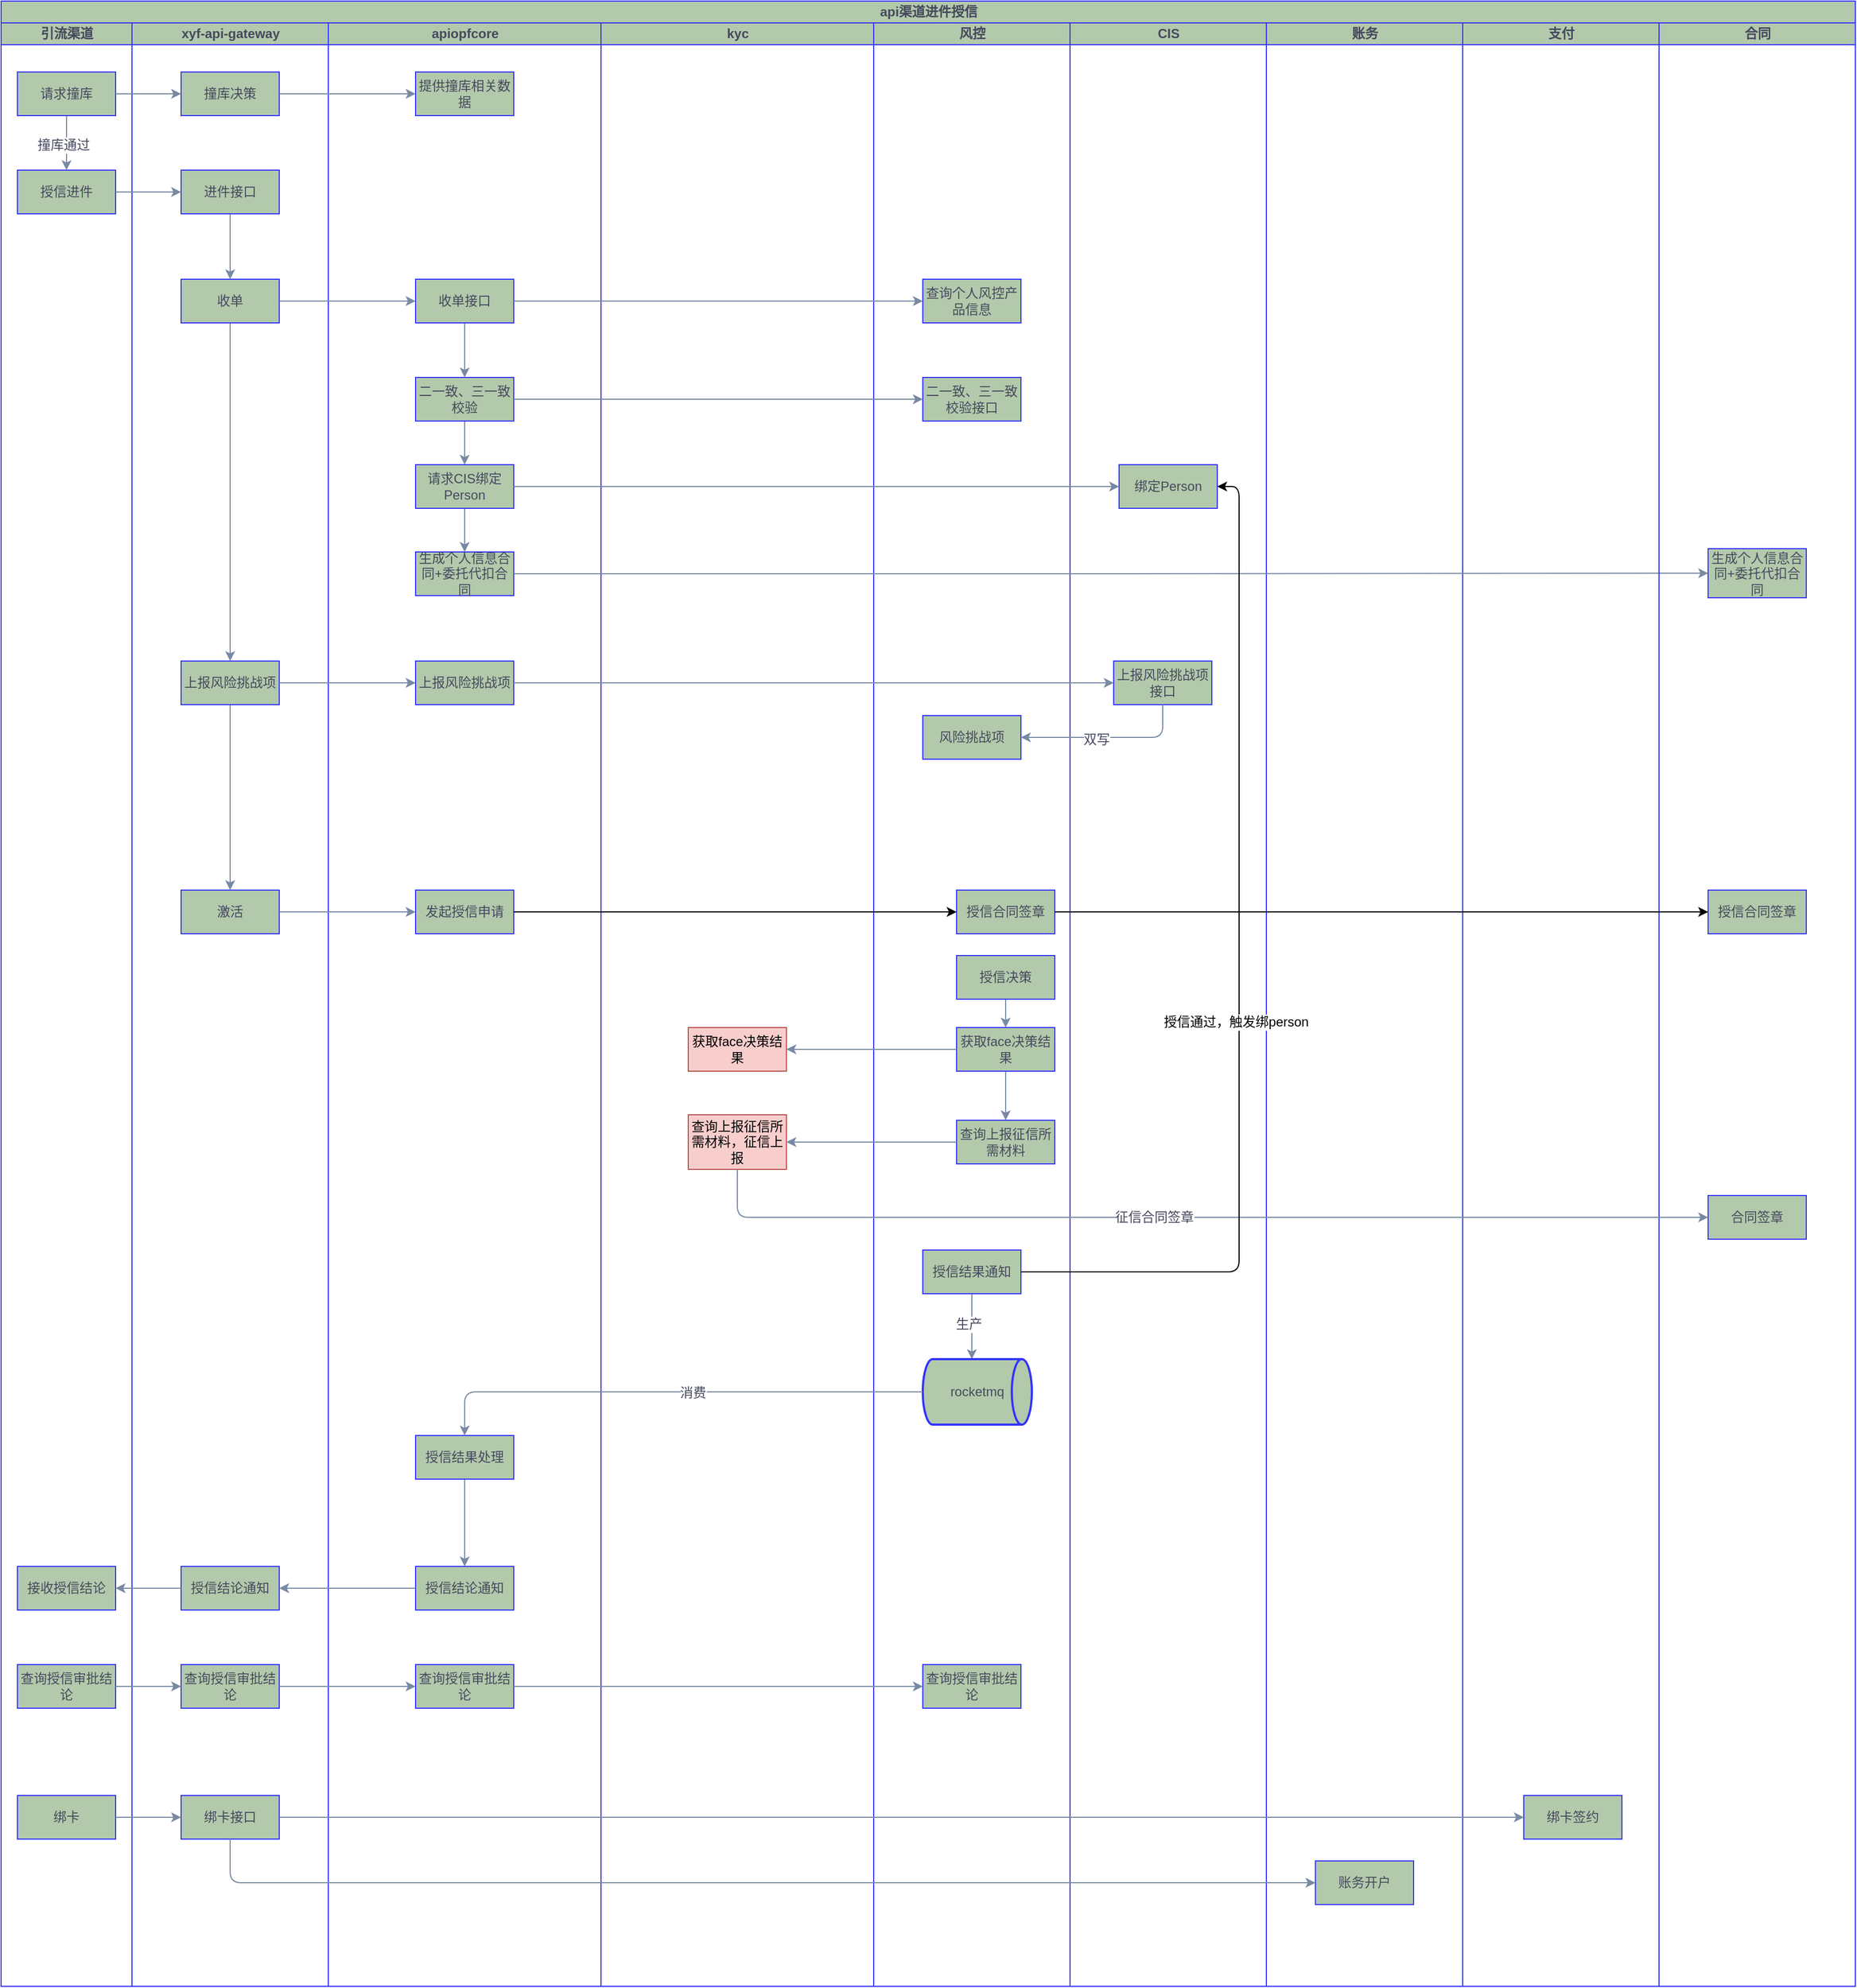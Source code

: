 <mxfile version="28.2.7">
  <diagram id="prtHgNgQTEPvFCAcTncT" name="Page-1">
    <mxGraphModel dx="1741" dy="1065" grid="1" gridSize="10" guides="1" tooltips="1" connect="1" arrows="1" fold="1" page="1" pageScale="1" pageWidth="827" pageHeight="1169" math="0" shadow="0">
      <root>
        <mxCell id="0" />
        <mxCell id="1" parent="0" />
        <mxCell id="0aJKDV-4UEbGTjIscSVI-1" value="api渠道进件授信" style="swimlane;childLayout=stackLayout;resizeParent=1;resizeParentMax=0;startSize=20;html=1;labelBackgroundColor=none;fillColor=#B2C9AB;strokeColor=#3333FF;fontColor=#46495D;" parent="1" vertex="1">
          <mxGeometry x="234.0" y="105" width="1700" height="1820" as="geometry" />
        </mxCell>
        <mxCell id="0aJKDV-4UEbGTjIscSVI-2" value="引流渠道" style="swimlane;startSize=20;html=1;labelBackgroundColor=none;fillColor=#B2C9AB;strokeColor=#3333FF;fontColor=#46495D;" parent="0aJKDV-4UEbGTjIscSVI-1" vertex="1">
          <mxGeometry y="20" width="120" height="1800" as="geometry" />
        </mxCell>
        <mxCell id="0aJKDV-4UEbGTjIscSVI-20" style="edgeStyle=orthogonalEdgeStyle;rounded=0;orthogonalLoop=1;jettySize=auto;html=1;entryX=0.5;entryY=0;entryDx=0;entryDy=0;strokeColor=#788AA3;fontFamily=Helvetica;fontSize=12;fontColor=#46495D;startSize=20;fillColor=#B2C9AB;" parent="0aJKDV-4UEbGTjIscSVI-2" source="0aJKDV-4UEbGTjIscSVI-12" target="0aJKDV-4UEbGTjIscSVI-19" edge="1">
          <mxGeometry relative="1" as="geometry" />
        </mxCell>
        <mxCell id="0aJKDV-4UEbGTjIscSVI-21" value="撞库通过" style="edgeLabel;html=1;align=center;verticalAlign=middle;resizable=0;points=[];fontSize=12;fontFamily=Helvetica;fontColor=#46495D;" parent="0aJKDV-4UEbGTjIscSVI-20" vertex="1" connectable="0">
          <mxGeometry x="0.05" y="-3" relative="1" as="geometry">
            <mxPoint as="offset" />
          </mxGeometry>
        </mxCell>
        <mxCell id="0aJKDV-4UEbGTjIscSVI-12" value="请求撞库" style="rounded=0;whiteSpace=wrap;html=1;labelBackgroundColor=none;strokeColor=#3333FF;align=center;verticalAlign=middle;fontFamily=Helvetica;fontSize=12;fontColor=#46495D;startSize=20;fillColor=#B2C9AB;" parent="0aJKDV-4UEbGTjIscSVI-2" vertex="1">
          <mxGeometry x="15.0" y="45" width="90" height="40" as="geometry" />
        </mxCell>
        <mxCell id="0aJKDV-4UEbGTjIscSVI-19" value="授信进件" style="rounded=0;whiteSpace=wrap;html=1;labelBackgroundColor=none;strokeColor=#3333FF;align=center;verticalAlign=middle;fontFamily=Helvetica;fontSize=12;fontColor=#46495D;startSize=20;fillColor=#B2C9AB;" parent="0aJKDV-4UEbGTjIscSVI-2" vertex="1">
          <mxGeometry x="15.0" y="135" width="90" height="40" as="geometry" />
        </mxCell>
        <mxCell id="0aJKDV-4UEbGTjIscSVI-86" value="接收授信结论" style="rounded=0;whiteSpace=wrap;html=1;labelBackgroundColor=none;strokeColor=#3333FF;align=center;verticalAlign=middle;fontFamily=Helvetica;fontSize=12;fontColor=#46495D;startSize=20;fillColor=#B2C9AB;" parent="0aJKDV-4UEbGTjIscSVI-2" vertex="1">
          <mxGeometry x="15.0" y="1415" width="90" height="40" as="geometry" />
        </mxCell>
        <mxCell id="0aJKDV-4UEbGTjIscSVI-89" value="查询授信审批结论" style="rounded=0;whiteSpace=wrap;html=1;labelBackgroundColor=none;strokeColor=#3333FF;align=center;verticalAlign=middle;fontFamily=Helvetica;fontSize=12;fontColor=#46495D;startSize=20;fillColor=#B2C9AB;" parent="0aJKDV-4UEbGTjIscSVI-2" vertex="1">
          <mxGeometry x="15.0" y="1505" width="90" height="40" as="geometry" />
        </mxCell>
        <mxCell id="0aJKDV-4UEbGTjIscSVI-97" value="绑卡" style="rounded=0;whiteSpace=wrap;html=1;labelBackgroundColor=none;strokeColor=#3333FF;align=center;verticalAlign=middle;fontFamily=Helvetica;fontSize=12;fontColor=#46495D;startSize=20;fillColor=#B2C9AB;" parent="0aJKDV-4UEbGTjIscSVI-2" vertex="1">
          <mxGeometry x="15.0" y="1625" width="90" height="40" as="geometry" />
        </mxCell>
        <mxCell id="0aJKDV-4UEbGTjIscSVI-3" value="xyf-api-gateway" style="swimlane;startSize=20;html=1;labelBackgroundColor=none;fillColor=#B2C9AB;strokeColor=#3333FF;fontColor=#46495D;" parent="0aJKDV-4UEbGTjIscSVI-1" vertex="1">
          <mxGeometry x="120" y="20" width="180" height="1800" as="geometry" />
        </mxCell>
        <mxCell id="0aJKDV-4UEbGTjIscSVI-15" value="撞库决策" style="rounded=0;whiteSpace=wrap;html=1;labelBackgroundColor=none;strokeColor=#3333FF;align=center;verticalAlign=middle;fontFamily=Helvetica;fontSize=12;fontColor=#46495D;startSize=20;fillColor=#B2C9AB;" parent="0aJKDV-4UEbGTjIscSVI-3" vertex="1">
          <mxGeometry x="45.0" y="45" width="90" height="40" as="geometry" />
        </mxCell>
        <mxCell id="0aJKDV-4UEbGTjIscSVI-25" value="" style="edgeStyle=orthogonalEdgeStyle;rounded=0;orthogonalLoop=1;jettySize=auto;html=1;strokeColor=#788AA3;fontFamily=Helvetica;fontSize=12;fontColor=#46495D;startSize=20;fillColor=#B2C9AB;" parent="0aJKDV-4UEbGTjIscSVI-3" source="0aJKDV-4UEbGTjIscSVI-22" target="0aJKDV-4UEbGTjIscSVI-24" edge="1">
          <mxGeometry relative="1" as="geometry" />
        </mxCell>
        <mxCell id="0aJKDV-4UEbGTjIscSVI-22" value="进件接口" style="rounded=0;whiteSpace=wrap;html=1;labelBackgroundColor=none;strokeColor=#3333FF;align=center;verticalAlign=middle;fontFamily=Helvetica;fontSize=12;fontColor=#46495D;startSize=20;fillColor=#B2C9AB;" parent="0aJKDV-4UEbGTjIscSVI-3" vertex="1">
          <mxGeometry x="45.0" y="135" width="90" height="40" as="geometry" />
        </mxCell>
        <mxCell id="0aJKDV-4UEbGTjIscSVI-27" value="" style="edgeStyle=orthogonalEdgeStyle;rounded=0;orthogonalLoop=1;jettySize=auto;html=1;strokeColor=#788AA3;fontFamily=Helvetica;fontSize=12;fontColor=#46495D;startSize=20;fillColor=#B2C9AB;" parent="0aJKDV-4UEbGTjIscSVI-3" source="0aJKDV-4UEbGTjIscSVI-24" target="0aJKDV-4UEbGTjIscSVI-26" edge="1">
          <mxGeometry relative="1" as="geometry" />
        </mxCell>
        <mxCell id="0aJKDV-4UEbGTjIscSVI-24" value="收单" style="rounded=0;whiteSpace=wrap;html=1;labelBackgroundColor=none;strokeColor=#3333FF;align=center;verticalAlign=middle;fontFamily=Helvetica;fontSize=12;fontColor=#46495D;startSize=20;fillColor=#B2C9AB;" parent="0aJKDV-4UEbGTjIscSVI-3" vertex="1">
          <mxGeometry x="45.0" y="235" width="90" height="40" as="geometry" />
        </mxCell>
        <mxCell id="0aJKDV-4UEbGTjIscSVI-29" value="" style="edgeStyle=orthogonalEdgeStyle;rounded=0;orthogonalLoop=1;jettySize=auto;html=1;strokeColor=#788AA3;fontFamily=Helvetica;fontSize=12;fontColor=#46495D;startSize=20;fillColor=#B2C9AB;" parent="0aJKDV-4UEbGTjIscSVI-3" source="0aJKDV-4UEbGTjIscSVI-26" target="0aJKDV-4UEbGTjIscSVI-28" edge="1">
          <mxGeometry relative="1" as="geometry" />
        </mxCell>
        <mxCell id="0aJKDV-4UEbGTjIscSVI-26" value="上报风险挑战项" style="rounded=0;whiteSpace=wrap;html=1;labelBackgroundColor=none;strokeColor=#3333FF;align=center;verticalAlign=middle;fontFamily=Helvetica;fontSize=12;fontColor=#46495D;startSize=20;fillColor=#B2C9AB;" parent="0aJKDV-4UEbGTjIscSVI-3" vertex="1">
          <mxGeometry x="45.0" y="585" width="90" height="40" as="geometry" />
        </mxCell>
        <mxCell id="0aJKDV-4UEbGTjIscSVI-28" value="激活" style="rounded=0;whiteSpace=wrap;html=1;labelBackgroundColor=none;strokeColor=#3333FF;align=center;verticalAlign=middle;fontFamily=Helvetica;fontSize=12;fontColor=#46495D;startSize=20;fillColor=#B2C9AB;" parent="0aJKDV-4UEbGTjIscSVI-3" vertex="1">
          <mxGeometry x="45.0" y="795" width="90" height="40" as="geometry" />
        </mxCell>
        <mxCell id="0aJKDV-4UEbGTjIscSVI-84" value="授信结论通知" style="rounded=0;whiteSpace=wrap;html=1;labelBackgroundColor=none;strokeColor=#3333FF;align=center;verticalAlign=middle;fontFamily=Helvetica;fontSize=12;fontColor=#46495D;startSize=20;fillColor=#B2C9AB;" parent="0aJKDV-4UEbGTjIscSVI-3" vertex="1">
          <mxGeometry x="45.0" y="1415" width="90" height="40" as="geometry" />
        </mxCell>
        <mxCell id="0aJKDV-4UEbGTjIscSVI-90" value="查询授信审批结论" style="rounded=0;whiteSpace=wrap;html=1;labelBackgroundColor=none;strokeColor=#3333FF;align=center;verticalAlign=middle;fontFamily=Helvetica;fontSize=12;fontColor=#46495D;startSize=20;fillColor=#B2C9AB;" parent="0aJKDV-4UEbGTjIscSVI-3" vertex="1">
          <mxGeometry x="45.0" y="1505" width="90" height="40" as="geometry" />
        </mxCell>
        <mxCell id="0aJKDV-4UEbGTjIscSVI-98" value="绑卡接口" style="rounded=0;whiteSpace=wrap;html=1;labelBackgroundColor=none;strokeColor=#3333FF;align=center;verticalAlign=middle;fontFamily=Helvetica;fontSize=12;fontColor=#46495D;startSize=20;fillColor=#B2C9AB;" parent="0aJKDV-4UEbGTjIscSVI-3" vertex="1">
          <mxGeometry x="45.0" y="1625" width="90" height="40" as="geometry" />
        </mxCell>
        <mxCell id="0aJKDV-4UEbGTjIscSVI-4" value="apiopfcore" style="swimlane;startSize=20;html=1;labelBackgroundColor=none;fillColor=#B2C9AB;strokeColor=#3333FF;fontColor=#46495D;" parent="0aJKDV-4UEbGTjIscSVI-1" vertex="1">
          <mxGeometry x="300" y="20" width="250" height="1800" as="geometry" />
        </mxCell>
        <mxCell id="0aJKDV-4UEbGTjIscSVI-16" value="提供撞库相关数据" style="rounded=0;whiteSpace=wrap;html=1;labelBackgroundColor=none;strokeColor=#3333FF;align=center;verticalAlign=middle;fontFamily=Helvetica;fontSize=12;fontColor=#46495D;startSize=20;fillColor=#B2C9AB;" parent="0aJKDV-4UEbGTjIscSVI-4" vertex="1">
          <mxGeometry x="80.0" y="45" width="90" height="40" as="geometry" />
        </mxCell>
        <mxCell id="0aJKDV-4UEbGTjIscSVI-35" value="" style="edgeStyle=orthogonalEdgeStyle;shape=connector;curved=0;rounded=1;orthogonalLoop=1;jettySize=auto;html=1;labelBackgroundColor=default;strokeColor=#788AA3;align=center;verticalAlign=middle;fontFamily=Helvetica;fontSize=12;fontColor=#46495D;endArrow=classic;startSize=20;fillColor=#B2C9AB;" parent="0aJKDV-4UEbGTjIscSVI-4" source="0aJKDV-4UEbGTjIscSVI-30" target="0aJKDV-4UEbGTjIscSVI-34" edge="1">
          <mxGeometry relative="1" as="geometry" />
        </mxCell>
        <mxCell id="0aJKDV-4UEbGTjIscSVI-30" value="收单接口" style="rounded=0;whiteSpace=wrap;html=1;labelBackgroundColor=none;strokeColor=#3333FF;align=center;verticalAlign=middle;fontFamily=Helvetica;fontSize=12;fontColor=#46495D;startSize=20;fillColor=#B2C9AB;" parent="0aJKDV-4UEbGTjIscSVI-4" vertex="1">
          <mxGeometry x="80.0" y="235" width="90" height="40" as="geometry" />
        </mxCell>
        <mxCell id="0aJKDV-4UEbGTjIscSVI-38" style="edgeStyle=orthogonalEdgeStyle;shape=connector;curved=0;rounded=1;orthogonalLoop=1;jettySize=auto;html=1;labelBackgroundColor=default;strokeColor=#788AA3;align=center;verticalAlign=middle;fontFamily=Helvetica;fontSize=12;fontColor=#46495D;endArrow=classic;startSize=20;fillColor=#B2C9AB;" parent="0aJKDV-4UEbGTjIscSVI-4" source="0aJKDV-4UEbGTjIscSVI-34" edge="1">
          <mxGeometry relative="1" as="geometry">
            <mxPoint x="125.0" y="405" as="targetPoint" />
          </mxGeometry>
        </mxCell>
        <mxCell id="0aJKDV-4UEbGTjIscSVI-34" value="二一致、三一致校验" style="rounded=0;whiteSpace=wrap;html=1;labelBackgroundColor=none;strokeColor=#3333FF;align=center;verticalAlign=middle;fontFamily=Helvetica;fontSize=12;fontColor=#46495D;startSize=20;fillColor=#B2C9AB;" parent="0aJKDV-4UEbGTjIscSVI-4" vertex="1">
          <mxGeometry x="80.0" y="325" width="90" height="40" as="geometry" />
        </mxCell>
        <mxCell id="0aJKDV-4UEbGTjIscSVI-43" style="edgeStyle=orthogonalEdgeStyle;shape=connector;curved=0;rounded=1;orthogonalLoop=1;jettySize=auto;html=1;entryX=0.5;entryY=0;entryDx=0;entryDy=0;labelBackgroundColor=default;strokeColor=#788AA3;align=center;verticalAlign=middle;fontFamily=Helvetica;fontSize=12;fontColor=#46495D;endArrow=classic;startSize=20;fillColor=#B2C9AB;" parent="0aJKDV-4UEbGTjIscSVI-4" source="0aJKDV-4UEbGTjIscSVI-39" target="0aJKDV-4UEbGTjIscSVI-42" edge="1">
          <mxGeometry relative="1" as="geometry" />
        </mxCell>
        <mxCell id="0aJKDV-4UEbGTjIscSVI-39" value="请求CIS绑定Person" style="rounded=0;whiteSpace=wrap;html=1;labelBackgroundColor=none;strokeColor=#3333FF;align=center;verticalAlign=middle;fontFamily=Helvetica;fontSize=12;fontColor=#46495D;startSize=20;fillColor=#B2C9AB;" parent="0aJKDV-4UEbGTjIscSVI-4" vertex="1">
          <mxGeometry x="80.0" y="405" width="90" height="40" as="geometry" />
        </mxCell>
        <mxCell id="0aJKDV-4UEbGTjIscSVI-42" value="生成个人信息合同+委托代扣合同" style="rounded=0;whiteSpace=wrap;html=1;labelBackgroundColor=none;strokeColor=#3333FF;align=center;verticalAlign=middle;fontFamily=Helvetica;fontSize=12;fontColor=#46495D;startSize=20;fillColor=#B2C9AB;" parent="0aJKDV-4UEbGTjIscSVI-4" vertex="1">
          <mxGeometry x="80.0" y="485" width="90" height="40" as="geometry" />
        </mxCell>
        <mxCell id="0aJKDV-4UEbGTjIscSVI-47" value="上报风险挑战项" style="rounded=0;whiteSpace=wrap;html=1;labelBackgroundColor=none;strokeColor=#3333FF;align=center;verticalAlign=middle;fontFamily=Helvetica;fontSize=12;fontColor=#46495D;startSize=20;fillColor=#B2C9AB;" parent="0aJKDV-4UEbGTjIscSVI-4" vertex="1">
          <mxGeometry x="80.0" y="585" width="90" height="40" as="geometry" />
        </mxCell>
        <mxCell id="0aJKDV-4UEbGTjIscSVI-53" value="发起授信申请" style="rounded=0;whiteSpace=wrap;html=1;labelBackgroundColor=none;strokeColor=#3333FF;align=center;verticalAlign=middle;fontFamily=Helvetica;fontSize=12;fontColor=#46495D;startSize=20;fillColor=#B2C9AB;" parent="0aJKDV-4UEbGTjIscSVI-4" vertex="1">
          <mxGeometry x="80.0" y="795" width="90" height="40" as="geometry" />
        </mxCell>
        <mxCell id="0aJKDV-4UEbGTjIscSVI-83" value="" style="edgeStyle=orthogonalEdgeStyle;shape=connector;curved=0;rounded=1;orthogonalLoop=1;jettySize=auto;html=1;labelBackgroundColor=default;strokeColor=#788AA3;align=center;verticalAlign=middle;fontFamily=Helvetica;fontSize=12;fontColor=#46495D;endArrow=classic;startSize=20;fillColor=#B2C9AB;" parent="0aJKDV-4UEbGTjIscSVI-4" source="0aJKDV-4UEbGTjIscSVI-77" target="0aJKDV-4UEbGTjIscSVI-82" edge="1">
          <mxGeometry relative="1" as="geometry" />
        </mxCell>
        <mxCell id="0aJKDV-4UEbGTjIscSVI-77" value="授信结果处理" style="rounded=0;whiteSpace=wrap;html=1;labelBackgroundColor=none;strokeColor=#3333FF;align=center;verticalAlign=middle;fontFamily=Helvetica;fontSize=12;fontColor=#46495D;startSize=20;fillColor=#B2C9AB;" parent="0aJKDV-4UEbGTjIscSVI-4" vertex="1">
          <mxGeometry x="80.0" y="1295" width="90" height="40" as="geometry" />
        </mxCell>
        <mxCell id="0aJKDV-4UEbGTjIscSVI-82" value="授信结论通知" style="rounded=0;whiteSpace=wrap;html=1;labelBackgroundColor=none;strokeColor=#3333FF;align=center;verticalAlign=middle;fontFamily=Helvetica;fontSize=12;fontColor=#46495D;startSize=20;fillColor=#B2C9AB;" parent="0aJKDV-4UEbGTjIscSVI-4" vertex="1">
          <mxGeometry x="80.0" y="1415" width="90" height="40" as="geometry" />
        </mxCell>
        <mxCell id="0aJKDV-4UEbGTjIscSVI-92" value="查询授信审批结论" style="rounded=0;whiteSpace=wrap;html=1;labelBackgroundColor=none;strokeColor=#3333FF;align=center;verticalAlign=middle;fontFamily=Helvetica;fontSize=12;fontColor=#46495D;startSize=20;fillColor=#B2C9AB;" parent="0aJKDV-4UEbGTjIscSVI-4" vertex="1">
          <mxGeometry x="80.0" y="1505" width="90" height="40" as="geometry" />
        </mxCell>
        <mxCell id="0aJKDV-4UEbGTjIscSVI-57" value="kyc" style="swimlane;startSize=20;html=1;labelBackgroundColor=none;fillColor=#B2C9AB;strokeColor=#3333FF;fontColor=#46495D;" parent="0aJKDV-4UEbGTjIscSVI-1" vertex="1">
          <mxGeometry x="550" y="20" width="250" height="1800" as="geometry" />
        </mxCell>
        <mxCell id="0aJKDV-4UEbGTjIscSVI-58" value="获取face决策结果" style="rounded=0;whiteSpace=wrap;html=1;labelBackgroundColor=none;strokeColor=#b85450;align=center;verticalAlign=middle;fontFamily=Helvetica;fontSize=12;startSize=20;fillColor=#f8cecc;" parent="0aJKDV-4UEbGTjIscSVI-57" vertex="1">
          <mxGeometry x="80.0" y="921" width="90" height="40" as="geometry" />
        </mxCell>
        <mxCell id="0aJKDV-4UEbGTjIscSVI-59" value="查询上报征信所需材料，征信上报" style="rounded=0;whiteSpace=wrap;html=1;labelBackgroundColor=none;strokeColor=#b85450;align=center;verticalAlign=middle;fontFamily=Helvetica;fontSize=12;startSize=20;fillColor=#f8cecc;" parent="0aJKDV-4UEbGTjIscSVI-57" vertex="1">
          <mxGeometry x="80" y="1001" width="90" height="50" as="geometry" />
        </mxCell>
        <mxCell id="0aJKDV-4UEbGTjIscSVI-6" value="风控" style="swimlane;startSize=20;html=1;labelBackgroundColor=none;fillColor=#B2C9AB;strokeColor=#3333FF;fontColor=#46495D;" parent="0aJKDV-4UEbGTjIscSVI-1" vertex="1">
          <mxGeometry x="800" y="20" width="180" height="1800" as="geometry" />
        </mxCell>
        <mxCell id="0aJKDV-4UEbGTjIscSVI-32" value="查询个人风控产品信息" style="rounded=0;whiteSpace=wrap;html=1;labelBackgroundColor=none;strokeColor=#3333FF;align=center;verticalAlign=middle;fontFamily=Helvetica;fontSize=12;fontColor=#46495D;startSize=20;fillColor=#B2C9AB;" parent="0aJKDV-4UEbGTjIscSVI-6" vertex="1">
          <mxGeometry x="45.0" y="235" width="90" height="40" as="geometry" />
        </mxCell>
        <mxCell id="0aJKDV-4UEbGTjIscSVI-36" value="二一致、三一致校验接口" style="rounded=0;whiteSpace=wrap;html=1;labelBackgroundColor=none;strokeColor=#3333FF;align=center;verticalAlign=middle;fontFamily=Helvetica;fontSize=12;fontColor=#46495D;startSize=20;fillColor=#B2C9AB;" parent="0aJKDV-4UEbGTjIscSVI-6" vertex="1">
          <mxGeometry x="45.0" y="325" width="90" height="40" as="geometry" />
        </mxCell>
        <mxCell id="0aJKDV-4UEbGTjIscSVI-50" value="风险挑战项" style="rounded=0;whiteSpace=wrap;html=1;labelBackgroundColor=none;strokeColor=#3333FF;align=center;verticalAlign=middle;fontFamily=Helvetica;fontSize=12;fontColor=#46495D;startSize=20;fillColor=#B2C9AB;" parent="0aJKDV-4UEbGTjIscSVI-6" vertex="1">
          <mxGeometry x="45.0" y="635" width="90" height="40" as="geometry" />
        </mxCell>
        <mxCell id="0aJKDV-4UEbGTjIscSVI-63" style="edgeStyle=orthogonalEdgeStyle;shape=connector;curved=0;rounded=1;orthogonalLoop=1;jettySize=auto;html=1;entryX=0.5;entryY=0;entryDx=0;entryDy=0;labelBackgroundColor=default;strokeColor=#788AA3;align=center;verticalAlign=middle;fontFamily=Helvetica;fontSize=12;fontColor=#46495D;endArrow=classic;startSize=20;fillColor=#B2C9AB;" parent="0aJKDV-4UEbGTjIscSVI-6" source="0aJKDV-4UEbGTjIscSVI-55" target="0aJKDV-4UEbGTjIscSVI-61" edge="1">
          <mxGeometry relative="1" as="geometry" />
        </mxCell>
        <mxCell id="0aJKDV-4UEbGTjIscSVI-55" value="授信决策" style="rounded=0;whiteSpace=wrap;html=1;labelBackgroundColor=none;strokeColor=#3333FF;align=center;verticalAlign=middle;fontFamily=Helvetica;fontSize=12;fontColor=#46495D;startSize=20;fillColor=#B2C9AB;" parent="0aJKDV-4UEbGTjIscSVI-6" vertex="1">
          <mxGeometry x="76.0" y="855" width="90" height="40" as="geometry" />
        </mxCell>
        <mxCell id="0aJKDV-4UEbGTjIscSVI-67" style="edgeStyle=orthogonalEdgeStyle;shape=connector;curved=0;rounded=1;orthogonalLoop=1;jettySize=auto;html=1;entryX=0.5;entryY=0;entryDx=0;entryDy=0;labelBackgroundColor=default;strokeColor=#788AA3;align=center;verticalAlign=middle;fontFamily=Helvetica;fontSize=12;fontColor=#46495D;endArrow=classic;startSize=20;fillColor=#B2C9AB;" parent="0aJKDV-4UEbGTjIscSVI-6" source="0aJKDV-4UEbGTjIscSVI-61" target="0aJKDV-4UEbGTjIscSVI-66" edge="1">
          <mxGeometry relative="1" as="geometry" />
        </mxCell>
        <mxCell id="0aJKDV-4UEbGTjIscSVI-61" value="获取face决策结果" style="rounded=0;whiteSpace=wrap;html=1;labelBackgroundColor=none;strokeColor=#3333FF;align=center;verticalAlign=middle;fontFamily=Helvetica;fontSize=12;fontColor=#46495D;startSize=20;fillColor=#B2C9AB;" parent="0aJKDV-4UEbGTjIscSVI-6" vertex="1">
          <mxGeometry x="76.0" y="921" width="90" height="40" as="geometry" />
        </mxCell>
        <mxCell id="0aJKDV-4UEbGTjIscSVI-66" value="查询上报征信所需材料" style="rounded=0;whiteSpace=wrap;html=1;labelBackgroundColor=none;strokeColor=#3333FF;align=center;verticalAlign=middle;fontFamily=Helvetica;fontSize=12;fontColor=#46495D;startSize=20;fillColor=#B2C9AB;" parent="0aJKDV-4UEbGTjIscSVI-6" vertex="1">
          <mxGeometry x="76.0" y="1006" width="90" height="40" as="geometry" />
        </mxCell>
        <mxCell id="0aJKDV-4UEbGTjIscSVI-74" value="" style="edgeStyle=orthogonalEdgeStyle;shape=connector;curved=0;rounded=1;orthogonalLoop=1;jettySize=auto;html=1;labelBackgroundColor=default;strokeColor=#788AA3;align=center;verticalAlign=middle;fontFamily=Helvetica;fontSize=12;fontColor=#46495D;endArrow=classic;startSize=20;fillColor=#B2C9AB;" parent="0aJKDV-4UEbGTjIscSVI-6" source="0aJKDV-4UEbGTjIscSVI-72" edge="1">
          <mxGeometry relative="1" as="geometry">
            <mxPoint x="90.0" y="1225" as="targetPoint" />
          </mxGeometry>
        </mxCell>
        <mxCell id="0aJKDV-4UEbGTjIscSVI-76" value="生产" style="edgeLabel;html=1;align=center;verticalAlign=middle;resizable=0;points=[];fontSize=12;fontFamily=Helvetica;fontColor=#46495D;" parent="0aJKDV-4UEbGTjIscSVI-74" vertex="1" connectable="0">
          <mxGeometry x="-0.074" y="-3" relative="1" as="geometry">
            <mxPoint as="offset" />
          </mxGeometry>
        </mxCell>
        <mxCell id="0aJKDV-4UEbGTjIscSVI-72" value="授信结果通知" style="rounded=0;whiteSpace=wrap;html=1;labelBackgroundColor=none;strokeColor=#3333FF;align=center;verticalAlign=middle;fontFamily=Helvetica;fontSize=12;fontColor=#46495D;startSize=20;fillColor=#B2C9AB;" parent="0aJKDV-4UEbGTjIscSVI-6" vertex="1">
          <mxGeometry x="45.0" y="1125" width="90" height="40" as="geometry" />
        </mxCell>
        <mxCell id="0aJKDV-4UEbGTjIscSVI-75" value="rocketmq" style="strokeWidth=2;html=1;shape=mxgraph.flowchart.direct_data;whiteSpace=wrap;labelBackgroundColor=none;strokeColor=#3333FF;align=center;verticalAlign=middle;fontFamily=Helvetica;fontSize=12;fontColor=#46495D;startSize=20;fillColor=#B2C9AB;" parent="0aJKDV-4UEbGTjIscSVI-6" vertex="1">
          <mxGeometry x="45.0" y="1225" width="100" height="60" as="geometry" />
        </mxCell>
        <mxCell id="0aJKDV-4UEbGTjIscSVI-94" value="查询授信审批结论" style="rounded=0;whiteSpace=wrap;html=1;labelBackgroundColor=none;strokeColor=#3333FF;align=center;verticalAlign=middle;fontFamily=Helvetica;fontSize=12;fontColor=#46495D;startSize=20;fillColor=#B2C9AB;" parent="0aJKDV-4UEbGTjIscSVI-6" vertex="1">
          <mxGeometry x="45.0" y="1505" width="90" height="40" as="geometry" />
        </mxCell>
        <mxCell id="_hFNNQDsAzryGd1d4DFy-2" value="授信合同签章" style="rounded=0;whiteSpace=wrap;html=1;labelBackgroundColor=none;strokeColor=#3333FF;align=center;verticalAlign=middle;fontFamily=Helvetica;fontSize=12;fontColor=#46495D;startSize=20;fillColor=#B2C9AB;" vertex="1" parent="0aJKDV-4UEbGTjIscSVI-6">
          <mxGeometry x="76.0" y="795" width="90" height="40" as="geometry" />
        </mxCell>
        <mxCell id="0aJKDV-4UEbGTjIscSVI-7" value="CIS" style="swimlane;startSize=20;html=1;labelBackgroundColor=none;fillColor=#B2C9AB;strokeColor=#3333FF;fontColor=#46495D;" parent="0aJKDV-4UEbGTjIscSVI-1" vertex="1">
          <mxGeometry x="980" y="20" width="180" height="1800" as="geometry" />
        </mxCell>
        <mxCell id="0aJKDV-4UEbGTjIscSVI-40" value="绑定Person" style="rounded=0;whiteSpace=wrap;html=1;labelBackgroundColor=none;strokeColor=#3333FF;align=center;verticalAlign=middle;fontFamily=Helvetica;fontSize=12;fontColor=#46495D;startSize=20;fillColor=#B2C9AB;" parent="0aJKDV-4UEbGTjIscSVI-7" vertex="1">
          <mxGeometry x="45.0" y="405" width="90" height="40" as="geometry" />
        </mxCell>
        <mxCell id="0aJKDV-4UEbGTjIscSVI-46" value="上报风险挑战项接口" style="rounded=0;whiteSpace=wrap;html=1;labelBackgroundColor=none;strokeColor=#3333FF;align=center;verticalAlign=middle;fontFamily=Helvetica;fontSize=12;fontColor=#46495D;startSize=20;fillColor=#B2C9AB;" parent="0aJKDV-4UEbGTjIscSVI-7" vertex="1">
          <mxGeometry x="40.0" y="585" width="90" height="40" as="geometry" />
        </mxCell>
        <mxCell id="0aJKDV-4UEbGTjIscSVI-5" value="账务" style="swimlane;startSize=20;html=1;labelBackgroundColor=none;fillColor=#B2C9AB;strokeColor=#3333FF;fontColor=#46495D;" parent="0aJKDV-4UEbGTjIscSVI-1" vertex="1">
          <mxGeometry x="1160" y="20" width="180" height="1800" as="geometry" />
        </mxCell>
        <mxCell id="0aJKDV-4UEbGTjIscSVI-102" value="账务开户" style="rounded=0;whiteSpace=wrap;html=1;labelBackgroundColor=none;strokeColor=#3333FF;align=center;verticalAlign=middle;fontFamily=Helvetica;fontSize=12;fontColor=#46495D;startSize=20;fillColor=#B2C9AB;" parent="0aJKDV-4UEbGTjIscSVI-5" vertex="1">
          <mxGeometry x="45.0" y="1685" width="90" height="40" as="geometry" />
        </mxCell>
        <mxCell id="0aJKDV-4UEbGTjIscSVI-9" value="支付" style="swimlane;startSize=20;html=1;labelBackgroundColor=none;fillColor=#B2C9AB;strokeColor=#3333FF;fontColor=#46495D;" parent="0aJKDV-4UEbGTjIscSVI-1" vertex="1">
          <mxGeometry x="1340" y="20" width="180" height="1800" as="geometry" />
        </mxCell>
        <mxCell id="0aJKDV-4UEbGTjIscSVI-104" value="绑卡签约" style="rounded=0;whiteSpace=wrap;html=1;labelBackgroundColor=none;strokeColor=#3333FF;align=center;verticalAlign=middle;fontFamily=Helvetica;fontSize=12;fontColor=#46495D;startSize=20;fillColor=#B2C9AB;" parent="0aJKDV-4UEbGTjIscSVI-9" vertex="1">
          <mxGeometry x="56.0" y="1625" width="90" height="40" as="geometry" />
        </mxCell>
        <mxCell id="0aJKDV-4UEbGTjIscSVI-14" value="" style="edgeStyle=orthogonalEdgeStyle;rounded=0;orthogonalLoop=1;jettySize=auto;html=1;strokeColor=#788AA3;fontFamily=Helvetica;fontSize=12;fontColor=#46495D;startSize=20;fillColor=#B2C9AB;entryX=0;entryY=0.5;entryDx=0;entryDy=0;" parent="0aJKDV-4UEbGTjIscSVI-1" source="0aJKDV-4UEbGTjIscSVI-12" target="0aJKDV-4UEbGTjIscSVI-15" edge="1">
          <mxGeometry relative="1" as="geometry">
            <mxPoint x="156.0" y="85" as="targetPoint" />
          </mxGeometry>
        </mxCell>
        <mxCell id="0aJKDV-4UEbGTjIscSVI-17" style="edgeStyle=orthogonalEdgeStyle;rounded=0;orthogonalLoop=1;jettySize=auto;html=1;strokeColor=#788AA3;fontFamily=Helvetica;fontSize=12;fontColor=#46495D;startSize=20;fillColor=#B2C9AB;" parent="0aJKDV-4UEbGTjIscSVI-1" source="0aJKDV-4UEbGTjIscSVI-15" target="0aJKDV-4UEbGTjIscSVI-16" edge="1">
          <mxGeometry relative="1" as="geometry" />
        </mxCell>
        <mxCell id="0aJKDV-4UEbGTjIscSVI-23" value="" style="edgeStyle=orthogonalEdgeStyle;rounded=0;orthogonalLoop=1;jettySize=auto;html=1;strokeColor=#788AA3;fontFamily=Helvetica;fontSize=12;fontColor=#46495D;startSize=20;fillColor=#B2C9AB;" parent="0aJKDV-4UEbGTjIscSVI-1" source="0aJKDV-4UEbGTjIscSVI-19" target="0aJKDV-4UEbGTjIscSVI-22" edge="1">
          <mxGeometry relative="1" as="geometry" />
        </mxCell>
        <mxCell id="0aJKDV-4UEbGTjIscSVI-31" style="edgeStyle=orthogonalEdgeStyle;rounded=1;orthogonalLoop=1;jettySize=auto;html=1;entryX=0;entryY=0.5;entryDx=0;entryDy=0;strokeColor=#788AA3;fontFamily=Helvetica;fontSize=12;fontColor=#46495D;startSize=20;fillColor=#B2C9AB;curved=0;" parent="0aJKDV-4UEbGTjIscSVI-1" source="0aJKDV-4UEbGTjIscSVI-24" target="0aJKDV-4UEbGTjIscSVI-30" edge="1">
          <mxGeometry relative="1" as="geometry" />
        </mxCell>
        <mxCell id="0aJKDV-4UEbGTjIscSVI-33" style="edgeStyle=orthogonalEdgeStyle;shape=connector;curved=0;rounded=1;orthogonalLoop=1;jettySize=auto;html=1;entryX=0;entryY=0.5;entryDx=0;entryDy=0;labelBackgroundColor=default;strokeColor=#788AA3;align=center;verticalAlign=middle;fontFamily=Helvetica;fontSize=12;fontColor=#46495D;endArrow=classic;startSize=20;fillColor=#B2C9AB;" parent="0aJKDV-4UEbGTjIscSVI-1" source="0aJKDV-4UEbGTjIscSVI-30" target="0aJKDV-4UEbGTjIscSVI-32" edge="1">
          <mxGeometry relative="1" as="geometry" />
        </mxCell>
        <mxCell id="0aJKDV-4UEbGTjIscSVI-37" style="edgeStyle=orthogonalEdgeStyle;shape=connector;curved=0;rounded=1;orthogonalLoop=1;jettySize=auto;html=1;entryX=0;entryY=0.5;entryDx=0;entryDy=0;labelBackgroundColor=default;strokeColor=#788AA3;align=center;verticalAlign=middle;fontFamily=Helvetica;fontSize=12;fontColor=#46495D;endArrow=classic;startSize=20;fillColor=#B2C9AB;" parent="0aJKDV-4UEbGTjIscSVI-1" source="0aJKDV-4UEbGTjIscSVI-34" target="0aJKDV-4UEbGTjIscSVI-36" edge="1">
          <mxGeometry relative="1" as="geometry" />
        </mxCell>
        <mxCell id="0aJKDV-4UEbGTjIscSVI-41" style="edgeStyle=orthogonalEdgeStyle;shape=connector;curved=0;rounded=1;orthogonalLoop=1;jettySize=auto;html=1;labelBackgroundColor=default;strokeColor=#788AA3;align=center;verticalAlign=middle;fontFamily=Helvetica;fontSize=12;fontColor=#46495D;endArrow=classic;startSize=20;fillColor=#B2C9AB;" parent="0aJKDV-4UEbGTjIscSVI-1" source="0aJKDV-4UEbGTjIscSVI-39" target="0aJKDV-4UEbGTjIscSVI-40" edge="1">
          <mxGeometry relative="1" as="geometry" />
        </mxCell>
        <mxCell id="0aJKDV-4UEbGTjIscSVI-45" style="edgeStyle=orthogonalEdgeStyle;shape=connector;curved=0;rounded=1;orthogonalLoop=1;jettySize=auto;html=1;labelBackgroundColor=default;strokeColor=#788AA3;align=center;verticalAlign=middle;fontFamily=Helvetica;fontSize=12;fontColor=#46495D;endArrow=classic;startSize=20;fillColor=#B2C9AB;" parent="0aJKDV-4UEbGTjIscSVI-1" source="0aJKDV-4UEbGTjIscSVI-42" target="0aJKDV-4UEbGTjIscSVI-44" edge="1">
          <mxGeometry relative="1" as="geometry" />
        </mxCell>
        <mxCell id="0aJKDV-4UEbGTjIscSVI-8" value="合同" style="swimlane;startSize=20;html=1;labelBackgroundColor=none;fillColor=#B2C9AB;strokeColor=#3333FF;fontColor=#46495D;" parent="0aJKDV-4UEbGTjIscSVI-1" vertex="1">
          <mxGeometry x="1520" y="20" width="180" height="1800" as="geometry" />
        </mxCell>
        <mxCell id="0aJKDV-4UEbGTjIscSVI-44" value="生成个人信息合同+委托代扣合同" style="rounded=0;whiteSpace=wrap;html=1;labelBackgroundColor=none;strokeColor=#3333FF;align=center;verticalAlign=middle;fontFamily=Helvetica;fontSize=12;fontColor=#46495D;startSize=20;fillColor=#B2C9AB;" parent="0aJKDV-4UEbGTjIscSVI-8" vertex="1">
          <mxGeometry x="45" y="482" width="90" height="45" as="geometry" />
        </mxCell>
        <mxCell id="0aJKDV-4UEbGTjIscSVI-69" value="合同签章" style="rounded=0;whiteSpace=wrap;html=1;labelBackgroundColor=none;strokeColor=#3333FF;align=center;verticalAlign=middle;fontFamily=Helvetica;fontSize=12;fontColor=#46495D;startSize=20;fillColor=#B2C9AB;" parent="0aJKDV-4UEbGTjIscSVI-8" vertex="1">
          <mxGeometry x="45.0" y="1075" width="90" height="40" as="geometry" />
        </mxCell>
        <mxCell id="_hFNNQDsAzryGd1d4DFy-5" value="授信合同签章" style="rounded=0;whiteSpace=wrap;html=1;labelBackgroundColor=none;strokeColor=#3333FF;align=center;verticalAlign=middle;fontFamily=Helvetica;fontSize=12;fontColor=#46495D;startSize=20;fillColor=#B2C9AB;" vertex="1" parent="0aJKDV-4UEbGTjIscSVI-8">
          <mxGeometry x="45.0" y="795" width="90" height="40" as="geometry" />
        </mxCell>
        <mxCell id="0aJKDV-4UEbGTjIscSVI-48" style="edgeStyle=orthogonalEdgeStyle;shape=connector;curved=0;rounded=1;orthogonalLoop=1;jettySize=auto;html=1;entryX=0;entryY=0.5;entryDx=0;entryDy=0;labelBackgroundColor=default;strokeColor=#788AA3;align=center;verticalAlign=middle;fontFamily=Helvetica;fontSize=12;fontColor=#46495D;endArrow=classic;startSize=20;fillColor=#B2C9AB;" parent="0aJKDV-4UEbGTjIscSVI-1" source="0aJKDV-4UEbGTjIscSVI-26" target="0aJKDV-4UEbGTjIscSVI-47" edge="1">
          <mxGeometry relative="1" as="geometry" />
        </mxCell>
        <mxCell id="0aJKDV-4UEbGTjIscSVI-49" style="edgeStyle=orthogonalEdgeStyle;shape=connector;curved=0;rounded=1;orthogonalLoop=1;jettySize=auto;html=1;entryX=0;entryY=0.5;entryDx=0;entryDy=0;labelBackgroundColor=default;strokeColor=#788AA3;align=center;verticalAlign=middle;fontFamily=Helvetica;fontSize=12;fontColor=#46495D;endArrow=classic;startSize=20;fillColor=#B2C9AB;" parent="0aJKDV-4UEbGTjIscSVI-1" source="0aJKDV-4UEbGTjIscSVI-47" target="0aJKDV-4UEbGTjIscSVI-46" edge="1">
          <mxGeometry relative="1" as="geometry" />
        </mxCell>
        <mxCell id="0aJKDV-4UEbGTjIscSVI-51" value="" style="endArrow=classic;html=1;rounded=1;labelBackgroundColor=default;strokeColor=#788AA3;align=center;verticalAlign=middle;fontFamily=Helvetica;fontSize=12;fontColor=#46495D;startSize=20;fillColor=#B2C9AB;shape=connector;edgeStyle=orthogonalEdgeStyle;curved=0;exitX=0.5;exitY=1;exitDx=0;exitDy=0;entryX=1;entryY=0.5;entryDx=0;entryDy=0;" parent="0aJKDV-4UEbGTjIscSVI-1" source="0aJKDV-4UEbGTjIscSVI-46" target="0aJKDV-4UEbGTjIscSVI-50" edge="1">
          <mxGeometry width="50" height="50" relative="1" as="geometry">
            <mxPoint x="656.0" y="435" as="sourcePoint" />
            <mxPoint x="706.0" y="385" as="targetPoint" />
          </mxGeometry>
        </mxCell>
        <mxCell id="0aJKDV-4UEbGTjIscSVI-52" value="双写" style="edgeLabel;html=1;align=center;verticalAlign=middle;resizable=0;points=[];fontSize=12;fontFamily=Helvetica;fontColor=#46495D;" parent="0aJKDV-4UEbGTjIscSVI-51" vertex="1" connectable="0">
          <mxGeometry x="0.136" y="2" relative="1" as="geometry">
            <mxPoint as="offset" />
          </mxGeometry>
        </mxCell>
        <mxCell id="0aJKDV-4UEbGTjIscSVI-54" style="edgeStyle=orthogonalEdgeStyle;shape=connector;curved=0;rounded=1;orthogonalLoop=1;jettySize=auto;html=1;entryX=0;entryY=0.5;entryDx=0;entryDy=0;labelBackgroundColor=default;strokeColor=#788AA3;align=center;verticalAlign=middle;fontFamily=Helvetica;fontSize=12;fontColor=#46495D;endArrow=classic;startSize=20;fillColor=#B2C9AB;" parent="0aJKDV-4UEbGTjIscSVI-1" source="0aJKDV-4UEbGTjIscSVI-28" target="0aJKDV-4UEbGTjIscSVI-53" edge="1">
          <mxGeometry relative="1" as="geometry" />
        </mxCell>
        <mxCell id="0aJKDV-4UEbGTjIscSVI-62" style="edgeStyle=orthogonalEdgeStyle;shape=connector;curved=0;rounded=1;orthogonalLoop=1;jettySize=auto;html=1;labelBackgroundColor=default;strokeColor=#788AA3;align=center;verticalAlign=middle;fontFamily=Helvetica;fontSize=12;fontColor=#46495D;endArrow=classic;startSize=20;fillColor=#B2C9AB;" parent="0aJKDV-4UEbGTjIscSVI-1" source="0aJKDV-4UEbGTjIscSVI-61" target="0aJKDV-4UEbGTjIscSVI-58" edge="1">
          <mxGeometry relative="1" as="geometry" />
        </mxCell>
        <mxCell id="0aJKDV-4UEbGTjIscSVI-68" value="" style="edgeStyle=orthogonalEdgeStyle;shape=connector;curved=0;rounded=1;orthogonalLoop=1;jettySize=auto;html=1;entryX=1;entryY=0.5;entryDx=0;entryDy=0;labelBackgroundColor=default;strokeColor=#788AA3;align=center;verticalAlign=middle;fontFamily=Helvetica;fontSize=12;fontColor=#46495D;endArrow=classic;startSize=20;fillColor=#B2C9AB;" parent="0aJKDV-4UEbGTjIscSVI-1" source="0aJKDV-4UEbGTjIscSVI-66" target="0aJKDV-4UEbGTjIscSVI-59" edge="1">
          <mxGeometry relative="1" as="geometry" />
        </mxCell>
        <mxCell id="0aJKDV-4UEbGTjIscSVI-70" style="edgeStyle=orthogonalEdgeStyle;shape=connector;curved=0;rounded=1;orthogonalLoop=1;jettySize=auto;html=1;entryX=0;entryY=0.5;entryDx=0;entryDy=0;labelBackgroundColor=default;strokeColor=#788AA3;align=center;verticalAlign=middle;fontFamily=Helvetica;fontSize=12;fontColor=#46495D;endArrow=classic;startSize=20;fillColor=#B2C9AB;exitX=0.5;exitY=1;exitDx=0;exitDy=0;" parent="0aJKDV-4UEbGTjIscSVI-1" source="0aJKDV-4UEbGTjIscSVI-59" target="0aJKDV-4UEbGTjIscSVI-69" edge="1">
          <mxGeometry relative="1" as="geometry">
            <Array as="points">
              <mxPoint x="675" y="1115" />
            </Array>
          </mxGeometry>
        </mxCell>
        <mxCell id="0aJKDV-4UEbGTjIscSVI-71" value="征信合同签章" style="edgeLabel;html=1;align=center;verticalAlign=middle;resizable=0;points=[];fontSize=12;fontFamily=Helvetica;fontColor=#46495D;" parent="0aJKDV-4UEbGTjIscSVI-70" vertex="1" connectable="0">
          <mxGeometry x="0.093" y="2" relative="1" as="geometry">
            <mxPoint x="-85" y="2" as="offset" />
          </mxGeometry>
        </mxCell>
        <mxCell id="0aJKDV-4UEbGTjIscSVI-78" style="edgeStyle=orthogonalEdgeStyle;shape=connector;curved=0;rounded=1;orthogonalLoop=1;jettySize=auto;html=1;entryX=0.5;entryY=0;entryDx=0;entryDy=0;labelBackgroundColor=default;strokeColor=#788AA3;align=center;verticalAlign=middle;fontFamily=Helvetica;fontSize=12;fontColor=#46495D;endArrow=classic;startSize=20;fillColor=#B2C9AB;" parent="0aJKDV-4UEbGTjIscSVI-1" source="0aJKDV-4UEbGTjIscSVI-75" target="0aJKDV-4UEbGTjIscSVI-77" edge="1">
          <mxGeometry relative="1" as="geometry" />
        </mxCell>
        <mxCell id="0aJKDV-4UEbGTjIscSVI-79" value="消费" style="edgeLabel;html=1;align=center;verticalAlign=middle;resizable=0;points=[];fontSize=12;fontFamily=Helvetica;fontColor=#46495D;" parent="0aJKDV-4UEbGTjIscSVI-78" vertex="1" connectable="0">
          <mxGeometry x="-0.082" y="1" relative="1" as="geometry">
            <mxPoint as="offset" />
          </mxGeometry>
        </mxCell>
        <mxCell id="0aJKDV-4UEbGTjIscSVI-85" style="edgeStyle=orthogonalEdgeStyle;shape=connector;curved=0;rounded=1;orthogonalLoop=1;jettySize=auto;html=1;labelBackgroundColor=default;strokeColor=#788AA3;align=center;verticalAlign=middle;fontFamily=Helvetica;fontSize=12;fontColor=#46495D;endArrow=classic;startSize=20;fillColor=#B2C9AB;" parent="0aJKDV-4UEbGTjIscSVI-1" source="0aJKDV-4UEbGTjIscSVI-82" target="0aJKDV-4UEbGTjIscSVI-84" edge="1">
          <mxGeometry relative="1" as="geometry" />
        </mxCell>
        <mxCell id="0aJKDV-4UEbGTjIscSVI-88" style="edgeStyle=orthogonalEdgeStyle;shape=connector;curved=0;rounded=1;orthogonalLoop=1;jettySize=auto;html=1;entryX=1;entryY=0.5;entryDx=0;entryDy=0;labelBackgroundColor=default;strokeColor=#788AA3;align=center;verticalAlign=middle;fontFamily=Helvetica;fontSize=12;fontColor=#46495D;endArrow=classic;startSize=20;fillColor=#B2C9AB;" parent="0aJKDV-4UEbGTjIscSVI-1" source="0aJKDV-4UEbGTjIscSVI-84" target="0aJKDV-4UEbGTjIscSVI-86" edge="1">
          <mxGeometry relative="1" as="geometry" />
        </mxCell>
        <mxCell id="0aJKDV-4UEbGTjIscSVI-91" style="edgeStyle=orthogonalEdgeStyle;shape=connector;curved=0;rounded=1;orthogonalLoop=1;jettySize=auto;html=1;entryX=0;entryY=0.5;entryDx=0;entryDy=0;labelBackgroundColor=default;strokeColor=#788AA3;align=center;verticalAlign=middle;fontFamily=Helvetica;fontSize=12;fontColor=#46495D;endArrow=classic;startSize=20;fillColor=#B2C9AB;" parent="0aJKDV-4UEbGTjIscSVI-1" source="0aJKDV-4UEbGTjIscSVI-89" target="0aJKDV-4UEbGTjIscSVI-90" edge="1">
          <mxGeometry relative="1" as="geometry" />
        </mxCell>
        <mxCell id="0aJKDV-4UEbGTjIscSVI-93" style="edgeStyle=orthogonalEdgeStyle;shape=connector;curved=0;rounded=1;orthogonalLoop=1;jettySize=auto;html=1;labelBackgroundColor=default;strokeColor=#788AA3;align=center;verticalAlign=middle;fontFamily=Helvetica;fontSize=12;fontColor=#46495D;endArrow=classic;startSize=20;fillColor=#B2C9AB;entryX=0;entryY=0.5;entryDx=0;entryDy=0;" parent="0aJKDV-4UEbGTjIscSVI-1" source="0aJKDV-4UEbGTjIscSVI-90" target="0aJKDV-4UEbGTjIscSVI-92" edge="1">
          <mxGeometry relative="1" as="geometry">
            <mxPoint x="376.0" y="1545" as="targetPoint" />
          </mxGeometry>
        </mxCell>
        <mxCell id="0aJKDV-4UEbGTjIscSVI-95" style="edgeStyle=orthogonalEdgeStyle;shape=connector;curved=0;rounded=1;orthogonalLoop=1;jettySize=auto;html=1;labelBackgroundColor=default;strokeColor=#788AA3;align=center;verticalAlign=middle;fontFamily=Helvetica;fontSize=12;fontColor=#46495D;endArrow=classic;startSize=20;fillColor=#B2C9AB;" parent="0aJKDV-4UEbGTjIscSVI-1" source="0aJKDV-4UEbGTjIscSVI-92" target="0aJKDV-4UEbGTjIscSVI-94" edge="1">
          <mxGeometry relative="1" as="geometry" />
        </mxCell>
        <mxCell id="0aJKDV-4UEbGTjIscSVI-99" style="edgeStyle=orthogonalEdgeStyle;shape=connector;curved=0;rounded=1;orthogonalLoop=1;jettySize=auto;html=1;labelBackgroundColor=default;strokeColor=#788AA3;align=center;verticalAlign=middle;fontFamily=Helvetica;fontSize=12;fontColor=#46495D;endArrow=classic;startSize=20;fillColor=#B2C9AB;" parent="0aJKDV-4UEbGTjIscSVI-1" source="0aJKDV-4UEbGTjIscSVI-97" target="0aJKDV-4UEbGTjIscSVI-98" edge="1">
          <mxGeometry relative="1" as="geometry" />
        </mxCell>
        <mxCell id="0aJKDV-4UEbGTjIscSVI-101" style="edgeStyle=orthogonalEdgeStyle;shape=connector;curved=0;rounded=1;orthogonalLoop=1;jettySize=auto;html=1;entryX=0;entryY=0.5;entryDx=0;entryDy=0;labelBackgroundColor=default;strokeColor=#788AA3;align=center;verticalAlign=middle;fontFamily=Helvetica;fontSize=12;fontColor=#46495D;endArrow=classic;startSize=20;fillColor=#B2C9AB;" parent="0aJKDV-4UEbGTjIscSVI-1" source="0aJKDV-4UEbGTjIscSVI-98" target="0aJKDV-4UEbGTjIscSVI-104" edge="1">
          <mxGeometry relative="1" as="geometry">
            <mxPoint x="1028.0" y="1665" as="targetPoint" />
          </mxGeometry>
        </mxCell>
        <mxCell id="0aJKDV-4UEbGTjIscSVI-103" style="edgeStyle=orthogonalEdgeStyle;shape=connector;curved=0;rounded=1;orthogonalLoop=1;jettySize=auto;html=1;entryX=0;entryY=0.5;entryDx=0;entryDy=0;labelBackgroundColor=default;strokeColor=#788AA3;align=center;verticalAlign=middle;fontFamily=Helvetica;fontSize=12;fontColor=#46495D;endArrow=classic;startSize=20;fillColor=#B2C9AB;" parent="0aJKDV-4UEbGTjIscSVI-1" source="0aJKDV-4UEbGTjIscSVI-98" target="0aJKDV-4UEbGTjIscSVI-102" edge="1">
          <mxGeometry relative="1" as="geometry">
            <Array as="points">
              <mxPoint x="210" y="1725" />
            </Array>
          </mxGeometry>
        </mxCell>
        <mxCell id="_hFNNQDsAzryGd1d4DFy-1" style="edgeStyle=orthogonalEdgeStyle;rounded=1;orthogonalLoop=1;jettySize=auto;html=1;entryX=1;entryY=0.5;entryDx=0;entryDy=0;curved=0;" edge="1" parent="0aJKDV-4UEbGTjIscSVI-1" source="0aJKDV-4UEbGTjIscSVI-72" target="0aJKDV-4UEbGTjIscSVI-40">
          <mxGeometry relative="1" as="geometry" />
        </mxCell>
        <mxCell id="_hFNNQDsAzryGd1d4DFy-6" value="&lt;font style=&quot;font-size: 12px;&quot;&gt;授信通过，触发绑person&lt;/font&gt;" style="edgeLabel;html=1;align=center;verticalAlign=middle;resizable=0;points=[];" vertex="1" connectable="0" parent="_hFNNQDsAzryGd1d4DFy-1">
          <mxGeometry x="-0.087" y="3" relative="1" as="geometry">
            <mxPoint as="offset" />
          </mxGeometry>
        </mxCell>
        <mxCell id="_hFNNQDsAzryGd1d4DFy-3" style="edgeStyle=orthogonalEdgeStyle;rounded=0;orthogonalLoop=1;jettySize=auto;html=1;entryX=0;entryY=0.5;entryDx=0;entryDy=0;" edge="1" parent="0aJKDV-4UEbGTjIscSVI-1" source="0aJKDV-4UEbGTjIscSVI-53" target="_hFNNQDsAzryGd1d4DFy-2">
          <mxGeometry relative="1" as="geometry" />
        </mxCell>
        <mxCell id="_hFNNQDsAzryGd1d4DFy-4" style="edgeStyle=orthogonalEdgeStyle;rounded=0;orthogonalLoop=1;jettySize=auto;html=1;" edge="1" parent="0aJKDV-4UEbGTjIscSVI-1" source="_hFNNQDsAzryGd1d4DFy-2" target="_hFNNQDsAzryGd1d4DFy-5">
          <mxGeometry relative="1" as="geometry">
            <mxPoint x="1556.0" y="835" as="targetPoint" />
          </mxGeometry>
        </mxCell>
      </root>
    </mxGraphModel>
  </diagram>
</mxfile>
